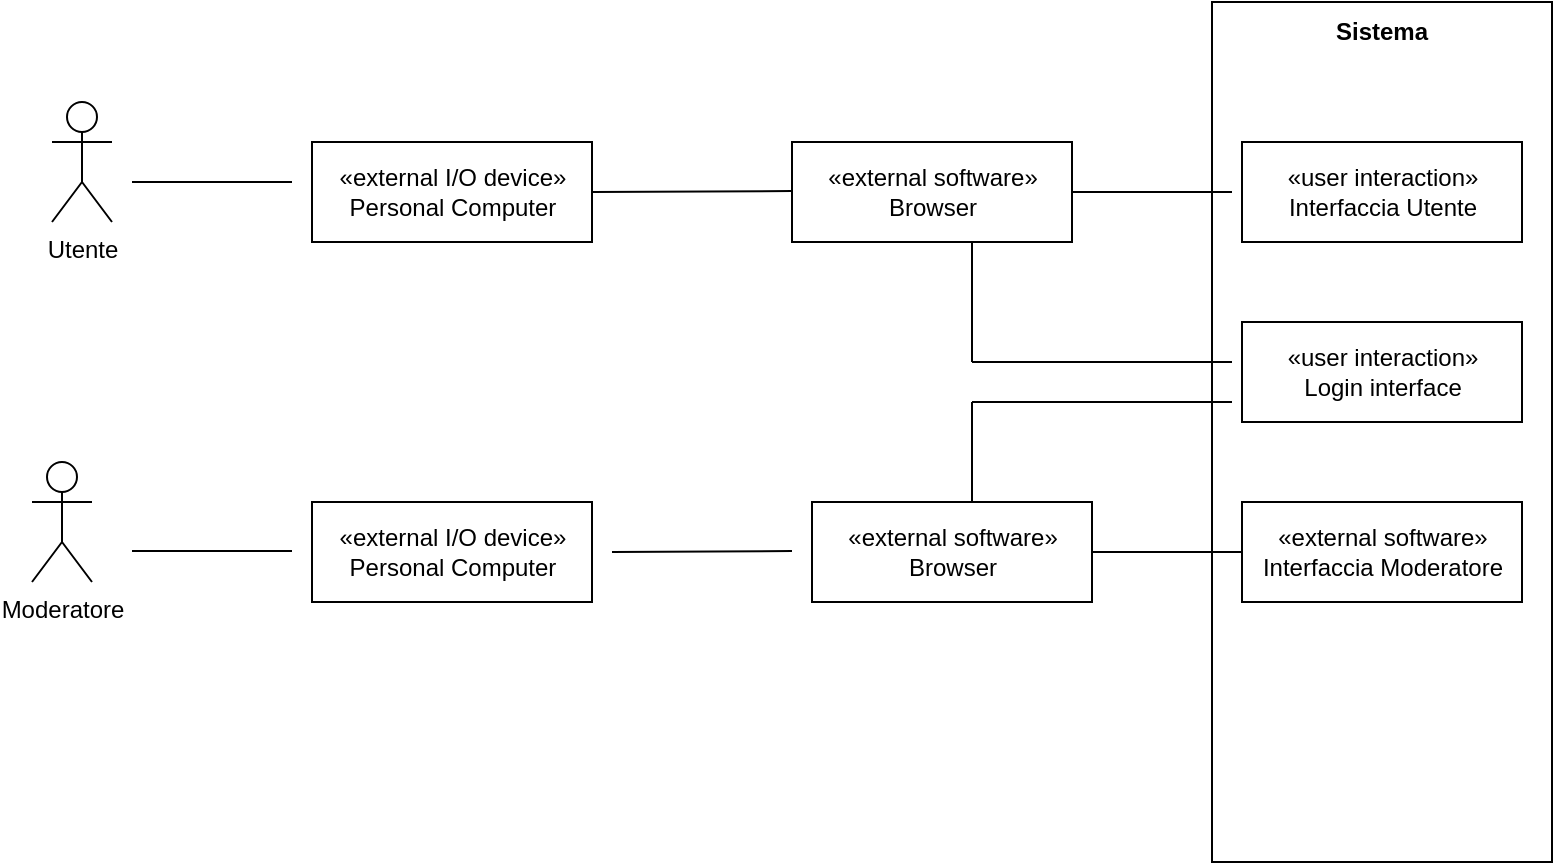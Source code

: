 <mxfile version="20.8.16" type="device"><diagram id="C5RBs43oDa-KdzZeNtuy" name="Page-1"><mxGraphModel dx="1050" dy="581" grid="1" gridSize="10" guides="1" tooltips="1" connect="1" arrows="1" fold="1" page="1" pageScale="1" pageWidth="827" pageHeight="1169" math="0" shadow="0"><root><mxCell id="WIyWlLk6GJQsqaUBKTNV-0"/><mxCell id="WIyWlLk6GJQsqaUBKTNV-1" parent="WIyWlLk6GJQsqaUBKTNV-0"/><mxCell id="qxhOqySBof1qHAq97-Ae-3" value="«external I/O device»&lt;br&gt;Personal Computer" style="html=1;" parent="WIyWlLk6GJQsqaUBKTNV-1" vertex="1"><mxGeometry x="230" y="600" width="140" height="50" as="geometry"/></mxCell><mxCell id="qxhOqySBof1qHAq97-Ae-0" value="Utente" style="shape=umlActor;verticalLabelPosition=bottom;verticalAlign=top;html=1;outlineConnect=0;" parent="WIyWlLk6GJQsqaUBKTNV-1" vertex="1"><mxGeometry x="100" y="580" width="30" height="60" as="geometry"/></mxCell><mxCell id="qxhOqySBof1qHAq97-Ae-1" value="Moderatore" style="shape=umlActor;verticalLabelPosition=bottom;verticalAlign=top;html=1;outlineConnect=0;" parent="WIyWlLk6GJQsqaUBKTNV-1" vertex="1"><mxGeometry x="90" y="760" width="30" height="60" as="geometry"/></mxCell><mxCell id="qxhOqySBof1qHAq97-Ae-4" value="«external I/O device»&lt;br&gt;Personal Computer" style="html=1;" parent="WIyWlLk6GJQsqaUBKTNV-1" vertex="1"><mxGeometry x="230" y="780" width="140" height="50" as="geometry"/></mxCell><mxCell id="qxhOqySBof1qHAq97-Ae-6" value="" style="endArrow=none;html=1;rounded=0;" parent="WIyWlLk6GJQsqaUBKTNV-1" edge="1"><mxGeometry width="50" height="50" relative="1" as="geometry"><mxPoint x="140" y="620" as="sourcePoint"/><mxPoint x="220" y="620" as="targetPoint"/></mxGeometry></mxCell><mxCell id="qxhOqySBof1qHAq97-Ae-7" value="" style="endArrow=none;html=1;rounded=0;" parent="WIyWlLk6GJQsqaUBKTNV-1" edge="1"><mxGeometry width="50" height="50" relative="1" as="geometry"><mxPoint x="140" y="804.5" as="sourcePoint"/><mxPoint x="220" y="804.5" as="targetPoint"/></mxGeometry></mxCell><mxCell id="qxhOqySBof1qHAq97-Ae-8" value="«external software»&lt;br&gt;Browser" style="html=1;" parent="WIyWlLk6GJQsqaUBKTNV-1" vertex="1"><mxGeometry x="470" y="600" width="140" height="50" as="geometry"/></mxCell><mxCell id="qxhOqySBof1qHAq97-Ae-9" value="«external software»&lt;br&gt;Browser" style="html=1;" parent="WIyWlLk6GJQsqaUBKTNV-1" vertex="1"><mxGeometry x="480" y="780" width="140" height="50" as="geometry"/></mxCell><mxCell id="qxhOqySBof1qHAq97-Ae-11" value="" style="rounded=0;whiteSpace=wrap;html=1;" parent="WIyWlLk6GJQsqaUBKTNV-1" vertex="1"><mxGeometry x="680" y="530" width="170" height="430" as="geometry"/></mxCell><mxCell id="qxhOqySBof1qHAq97-Ae-12" value="" style="endArrow=none;html=1;rounded=0;exitX=1;exitY=0.5;exitDx=0;exitDy=0;" parent="WIyWlLk6GJQsqaUBKTNV-1" source="qxhOqySBof1qHAq97-Ae-3" edge="1"><mxGeometry width="50" height="50" relative="1" as="geometry"><mxPoint x="380" y="624.5" as="sourcePoint"/><mxPoint x="470" y="624.5" as="targetPoint"/></mxGeometry></mxCell><mxCell id="qxhOqySBof1qHAq97-Ae-13" value="" style="endArrow=none;html=1;rounded=0;" parent="WIyWlLk6GJQsqaUBKTNV-1" edge="1"><mxGeometry width="50" height="50" relative="1" as="geometry"><mxPoint x="380" y="805" as="sourcePoint"/><mxPoint x="470" y="804.5" as="targetPoint"/></mxGeometry></mxCell><mxCell id="qxhOqySBof1qHAq97-Ae-14" value="«user interaction»&lt;br&gt;Interfaccia Utente" style="html=1;" parent="WIyWlLk6GJQsqaUBKTNV-1" vertex="1"><mxGeometry x="695" y="600" width="140" height="50" as="geometry"/></mxCell><mxCell id="qxhOqySBof1qHAq97-Ae-15" value="«external software»&lt;br&gt;Interfaccia Moderatore" style="html=1;" parent="WIyWlLk6GJQsqaUBKTNV-1" vertex="1"><mxGeometry x="695" y="780" width="140" height="50" as="geometry"/></mxCell><mxCell id="qxhOqySBof1qHAq97-Ae-16" value="«user interaction»&lt;br&gt;Login interface" style="html=1;" parent="WIyWlLk6GJQsqaUBKTNV-1" vertex="1"><mxGeometry x="695" y="690" width="140" height="50" as="geometry"/></mxCell><mxCell id="qxhOqySBof1qHAq97-Ae-18" value="" style="endArrow=none;html=1;rounded=0;exitX=1;exitY=0.5;exitDx=0;exitDy=0;" parent="WIyWlLk6GJQsqaUBKTNV-1" source="qxhOqySBof1qHAq97-Ae-8" edge="1"><mxGeometry width="50" height="50" relative="1" as="geometry"><mxPoint x="610" y="630" as="sourcePoint"/><mxPoint x="690" y="625" as="targetPoint"/></mxGeometry></mxCell><mxCell id="qxhOqySBof1qHAq97-Ae-19" value="" style="endArrow=none;html=1;rounded=0;" parent="WIyWlLk6GJQsqaUBKTNV-1" edge="1"><mxGeometry width="50" height="50" relative="1" as="geometry"><mxPoint x="560" y="710" as="sourcePoint"/><mxPoint x="560" y="650" as="targetPoint"/></mxGeometry></mxCell><mxCell id="qxhOqySBof1qHAq97-Ae-20" value="" style="endArrow=none;html=1;rounded=0;" parent="WIyWlLk6GJQsqaUBKTNV-1" edge="1"><mxGeometry width="50" height="50" relative="1" as="geometry"><mxPoint x="560" y="710" as="sourcePoint"/><mxPoint x="690" y="710" as="targetPoint"/></mxGeometry></mxCell><mxCell id="qxhOqySBof1qHAq97-Ae-21" value="" style="endArrow=none;html=1;rounded=0;entryX=0;entryY=0.5;entryDx=0;entryDy=0;exitX=1;exitY=0.5;exitDx=0;exitDy=0;" parent="WIyWlLk6GJQsqaUBKTNV-1" source="qxhOqySBof1qHAq97-Ae-9" target="qxhOqySBof1qHAq97-Ae-15" edge="1"><mxGeometry width="50" height="50" relative="1" as="geometry"><mxPoint x="620" y="810" as="sourcePoint"/><mxPoint x="670" y="760" as="targetPoint"/></mxGeometry></mxCell><mxCell id="qxhOqySBof1qHAq97-Ae-22" value="" style="endArrow=none;html=1;rounded=0;" parent="WIyWlLk6GJQsqaUBKTNV-1" edge="1"><mxGeometry width="50" height="50" relative="1" as="geometry"><mxPoint x="560" y="780" as="sourcePoint"/><mxPoint x="560" y="730" as="targetPoint"/></mxGeometry></mxCell><mxCell id="qxhOqySBof1qHAq97-Ae-24" value="" style="endArrow=none;html=1;rounded=0;" parent="WIyWlLk6GJQsqaUBKTNV-1" edge="1"><mxGeometry width="50" height="50" relative="1" as="geometry"><mxPoint x="560" y="730" as="sourcePoint"/><mxPoint x="690" y="730" as="targetPoint"/></mxGeometry></mxCell><mxCell id="M10PKIBUjphSB781ZME1-0" value="&lt;b&gt;Sistema&lt;/b&gt;" style="text;html=1;strokeColor=none;fillColor=none;align=center;verticalAlign=middle;whiteSpace=wrap;rounded=0;" vertex="1" parent="WIyWlLk6GJQsqaUBKTNV-1"><mxGeometry x="735" y="530" width="60" height="30" as="geometry"/></mxCell></root></mxGraphModel></diagram></mxfile>